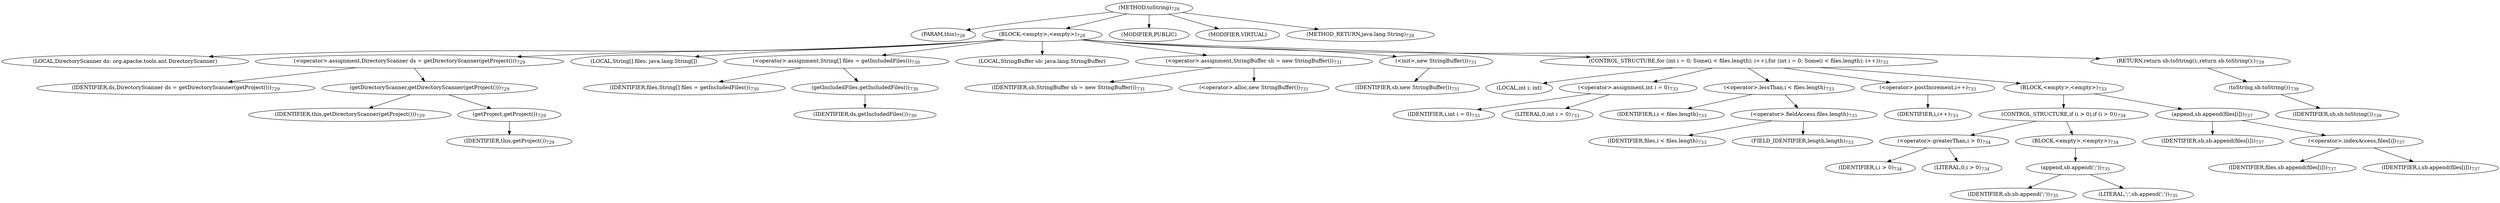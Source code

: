 digraph "toString" {  
"1461" [label = <(METHOD,toString)<SUB>728</SUB>> ]
"184" [label = <(PARAM,this)<SUB>728</SUB>> ]
"1462" [label = <(BLOCK,&lt;empty&gt;,&lt;empty&gt;)<SUB>728</SUB>> ]
"1463" [label = <(LOCAL,DirectoryScanner ds: org.apache.tools.ant.DirectoryScanner)> ]
"1464" [label = <(&lt;operator&gt;.assignment,DirectoryScanner ds = getDirectoryScanner(getProject()))<SUB>729</SUB>> ]
"1465" [label = <(IDENTIFIER,ds,DirectoryScanner ds = getDirectoryScanner(getProject()))<SUB>729</SUB>> ]
"1466" [label = <(getDirectoryScanner,getDirectoryScanner(getProject()))<SUB>729</SUB>> ]
"185" [label = <(IDENTIFIER,this,getDirectoryScanner(getProject()))<SUB>729</SUB>> ]
"1467" [label = <(getProject,getProject())<SUB>729</SUB>> ]
"183" [label = <(IDENTIFIER,this,getProject())<SUB>729</SUB>> ]
"1468" [label = <(LOCAL,String[] files: java.lang.String[])> ]
"1469" [label = <(&lt;operator&gt;.assignment,String[] files = getIncludedFiles())<SUB>730</SUB>> ]
"1470" [label = <(IDENTIFIER,files,String[] files = getIncludedFiles())<SUB>730</SUB>> ]
"1471" [label = <(getIncludedFiles,getIncludedFiles())<SUB>730</SUB>> ]
"1472" [label = <(IDENTIFIER,ds,getIncludedFiles())<SUB>730</SUB>> ]
"187" [label = <(LOCAL,StringBuffer sb: java.lang.StringBuffer)> ]
"1473" [label = <(&lt;operator&gt;.assignment,StringBuffer sb = new StringBuffer())<SUB>731</SUB>> ]
"1474" [label = <(IDENTIFIER,sb,StringBuffer sb = new StringBuffer())<SUB>731</SUB>> ]
"1475" [label = <(&lt;operator&gt;.alloc,new StringBuffer())<SUB>731</SUB>> ]
"1476" [label = <(&lt;init&gt;,new StringBuffer())<SUB>731</SUB>> ]
"186" [label = <(IDENTIFIER,sb,new StringBuffer())<SUB>731</SUB>> ]
"1477" [label = <(CONTROL_STRUCTURE,for (int i = 0; Some(i &lt; files.length); i++),for (int i = 0; Some(i &lt; files.length); i++))<SUB>733</SUB>> ]
"1478" [label = <(LOCAL,int i: int)> ]
"1479" [label = <(&lt;operator&gt;.assignment,int i = 0)<SUB>733</SUB>> ]
"1480" [label = <(IDENTIFIER,i,int i = 0)<SUB>733</SUB>> ]
"1481" [label = <(LITERAL,0,int i = 0)<SUB>733</SUB>> ]
"1482" [label = <(&lt;operator&gt;.lessThan,i &lt; files.length)<SUB>733</SUB>> ]
"1483" [label = <(IDENTIFIER,i,i &lt; files.length)<SUB>733</SUB>> ]
"1484" [label = <(&lt;operator&gt;.fieldAccess,files.length)<SUB>733</SUB>> ]
"1485" [label = <(IDENTIFIER,files,i &lt; files.length)<SUB>733</SUB>> ]
"1486" [label = <(FIELD_IDENTIFIER,length,length)<SUB>733</SUB>> ]
"1487" [label = <(&lt;operator&gt;.postIncrement,i++)<SUB>733</SUB>> ]
"1488" [label = <(IDENTIFIER,i,i++)<SUB>733</SUB>> ]
"1489" [label = <(BLOCK,&lt;empty&gt;,&lt;empty&gt;)<SUB>733</SUB>> ]
"1490" [label = <(CONTROL_STRUCTURE,if (i &gt; 0),if (i &gt; 0))<SUB>734</SUB>> ]
"1491" [label = <(&lt;operator&gt;.greaterThan,i &gt; 0)<SUB>734</SUB>> ]
"1492" [label = <(IDENTIFIER,i,i &gt; 0)<SUB>734</SUB>> ]
"1493" [label = <(LITERAL,0,i &gt; 0)<SUB>734</SUB>> ]
"1494" [label = <(BLOCK,&lt;empty&gt;,&lt;empty&gt;)<SUB>734</SUB>> ]
"1495" [label = <(append,sb.append(';'))<SUB>735</SUB>> ]
"1496" [label = <(IDENTIFIER,sb,sb.append(';'))<SUB>735</SUB>> ]
"1497" [label = <(LITERAL,';',sb.append(';'))<SUB>735</SUB>> ]
"1498" [label = <(append,sb.append(files[i]))<SUB>737</SUB>> ]
"1499" [label = <(IDENTIFIER,sb,sb.append(files[i]))<SUB>737</SUB>> ]
"1500" [label = <(&lt;operator&gt;.indexAccess,files[i])<SUB>737</SUB>> ]
"1501" [label = <(IDENTIFIER,files,sb.append(files[i]))<SUB>737</SUB>> ]
"1502" [label = <(IDENTIFIER,i,sb.append(files[i]))<SUB>737</SUB>> ]
"1503" [label = <(RETURN,return sb.toString();,return sb.toString();)<SUB>739</SUB>> ]
"1504" [label = <(toString,sb.toString())<SUB>739</SUB>> ]
"1505" [label = <(IDENTIFIER,sb,sb.toString())<SUB>739</SUB>> ]
"1506" [label = <(MODIFIER,PUBLIC)> ]
"1507" [label = <(MODIFIER,VIRTUAL)> ]
"1508" [label = <(METHOD_RETURN,java.lang.String)<SUB>728</SUB>> ]
  "1461" -> "184" 
  "1461" -> "1462" 
  "1461" -> "1506" 
  "1461" -> "1507" 
  "1461" -> "1508" 
  "1462" -> "1463" 
  "1462" -> "1464" 
  "1462" -> "1468" 
  "1462" -> "1469" 
  "1462" -> "187" 
  "1462" -> "1473" 
  "1462" -> "1476" 
  "1462" -> "1477" 
  "1462" -> "1503" 
  "1464" -> "1465" 
  "1464" -> "1466" 
  "1466" -> "185" 
  "1466" -> "1467" 
  "1467" -> "183" 
  "1469" -> "1470" 
  "1469" -> "1471" 
  "1471" -> "1472" 
  "1473" -> "1474" 
  "1473" -> "1475" 
  "1476" -> "186" 
  "1477" -> "1478" 
  "1477" -> "1479" 
  "1477" -> "1482" 
  "1477" -> "1487" 
  "1477" -> "1489" 
  "1479" -> "1480" 
  "1479" -> "1481" 
  "1482" -> "1483" 
  "1482" -> "1484" 
  "1484" -> "1485" 
  "1484" -> "1486" 
  "1487" -> "1488" 
  "1489" -> "1490" 
  "1489" -> "1498" 
  "1490" -> "1491" 
  "1490" -> "1494" 
  "1491" -> "1492" 
  "1491" -> "1493" 
  "1494" -> "1495" 
  "1495" -> "1496" 
  "1495" -> "1497" 
  "1498" -> "1499" 
  "1498" -> "1500" 
  "1500" -> "1501" 
  "1500" -> "1502" 
  "1503" -> "1504" 
  "1504" -> "1505" 
}
